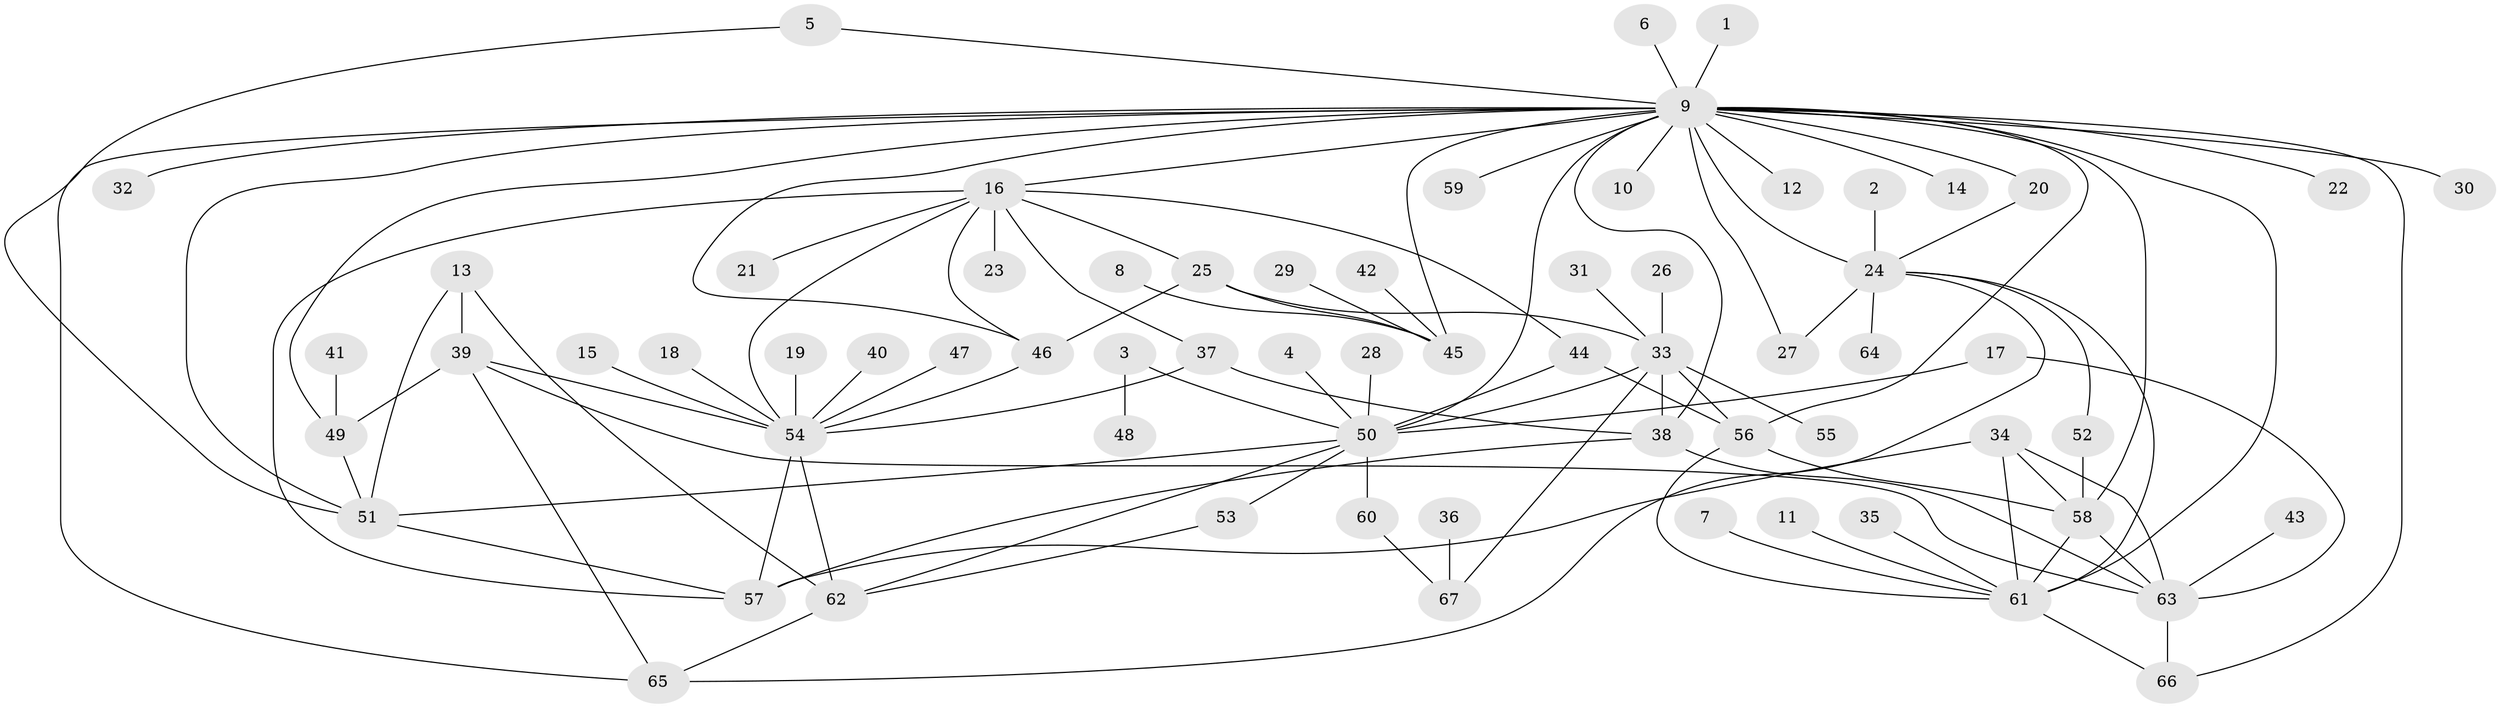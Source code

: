 // original degree distribution, {32: 0.007633587786259542, 7: 0.015267175572519083, 11: 0.015267175572519083, 9: 0.007633587786259542, 13: 0.007633587786259542, 1: 0.48854961832061067, 8: 0.007633587786259542, 2: 0.20610687022900764, 5: 0.06870229007633588, 3: 0.11450381679389313, 4: 0.022900763358778626, 6: 0.030534351145038167, 12: 0.007633587786259542}
// Generated by graph-tools (version 1.1) at 2025/01/03/09/25 03:01:44]
// undirected, 67 vertices, 107 edges
graph export_dot {
graph [start="1"]
  node [color=gray90,style=filled];
  1;
  2;
  3;
  4;
  5;
  6;
  7;
  8;
  9;
  10;
  11;
  12;
  13;
  14;
  15;
  16;
  17;
  18;
  19;
  20;
  21;
  22;
  23;
  24;
  25;
  26;
  27;
  28;
  29;
  30;
  31;
  32;
  33;
  34;
  35;
  36;
  37;
  38;
  39;
  40;
  41;
  42;
  43;
  44;
  45;
  46;
  47;
  48;
  49;
  50;
  51;
  52;
  53;
  54;
  55;
  56;
  57;
  58;
  59;
  60;
  61;
  62;
  63;
  64;
  65;
  66;
  67;
  1 -- 9 [weight=1.0];
  2 -- 24 [weight=1.0];
  3 -- 48 [weight=1.0];
  3 -- 50 [weight=1.0];
  4 -- 50 [weight=1.0];
  5 -- 9 [weight=1.0];
  5 -- 51 [weight=1.0];
  6 -- 9 [weight=1.0];
  7 -- 61 [weight=1.0];
  8 -- 45 [weight=1.0];
  9 -- 10 [weight=1.0];
  9 -- 12 [weight=1.0];
  9 -- 14 [weight=1.0];
  9 -- 16 [weight=1.0];
  9 -- 20 [weight=1.0];
  9 -- 22 [weight=1.0];
  9 -- 24 [weight=2.0];
  9 -- 27 [weight=1.0];
  9 -- 30 [weight=1.0];
  9 -- 32 [weight=1.0];
  9 -- 38 [weight=2.0];
  9 -- 45 [weight=1.0];
  9 -- 46 [weight=1.0];
  9 -- 49 [weight=1.0];
  9 -- 50 [weight=1.0];
  9 -- 51 [weight=1.0];
  9 -- 56 [weight=2.0];
  9 -- 58 [weight=2.0];
  9 -- 59 [weight=1.0];
  9 -- 61 [weight=1.0];
  9 -- 65 [weight=1.0];
  9 -- 66 [weight=1.0];
  11 -- 61 [weight=1.0];
  13 -- 39 [weight=1.0];
  13 -- 51 [weight=1.0];
  13 -- 62 [weight=1.0];
  15 -- 54 [weight=1.0];
  16 -- 21 [weight=1.0];
  16 -- 23 [weight=1.0];
  16 -- 25 [weight=1.0];
  16 -- 37 [weight=1.0];
  16 -- 44 [weight=1.0];
  16 -- 46 [weight=1.0];
  16 -- 54 [weight=1.0];
  16 -- 57 [weight=1.0];
  17 -- 50 [weight=1.0];
  17 -- 63 [weight=1.0];
  18 -- 54 [weight=1.0];
  19 -- 54 [weight=1.0];
  20 -- 24 [weight=1.0];
  24 -- 27 [weight=1.0];
  24 -- 52 [weight=1.0];
  24 -- 61 [weight=1.0];
  24 -- 64 [weight=1.0];
  24 -- 65 [weight=1.0];
  25 -- 33 [weight=1.0];
  25 -- 45 [weight=1.0];
  25 -- 46 [weight=1.0];
  26 -- 33 [weight=1.0];
  28 -- 50 [weight=1.0];
  29 -- 45 [weight=1.0];
  31 -- 33 [weight=1.0];
  33 -- 38 [weight=1.0];
  33 -- 50 [weight=1.0];
  33 -- 55 [weight=1.0];
  33 -- 56 [weight=1.0];
  33 -- 67 [weight=1.0];
  34 -- 57 [weight=1.0];
  34 -- 58 [weight=1.0];
  34 -- 61 [weight=1.0];
  34 -- 63 [weight=1.0];
  35 -- 61 [weight=1.0];
  36 -- 67 [weight=1.0];
  37 -- 38 [weight=1.0];
  37 -- 54 [weight=1.0];
  38 -- 57 [weight=1.0];
  38 -- 63 [weight=1.0];
  39 -- 49 [weight=1.0];
  39 -- 54 [weight=1.0];
  39 -- 63 [weight=1.0];
  39 -- 65 [weight=1.0];
  40 -- 54 [weight=1.0];
  41 -- 49 [weight=1.0];
  42 -- 45 [weight=1.0];
  43 -- 63 [weight=1.0];
  44 -- 50 [weight=1.0];
  44 -- 56 [weight=1.0];
  46 -- 54 [weight=1.0];
  47 -- 54 [weight=1.0];
  49 -- 51 [weight=1.0];
  50 -- 51 [weight=1.0];
  50 -- 53 [weight=1.0];
  50 -- 60 [weight=1.0];
  50 -- 62 [weight=1.0];
  51 -- 57 [weight=1.0];
  52 -- 58 [weight=1.0];
  53 -- 62 [weight=1.0];
  54 -- 57 [weight=1.0];
  54 -- 62 [weight=1.0];
  56 -- 58 [weight=1.0];
  56 -- 61 [weight=1.0];
  58 -- 61 [weight=1.0];
  58 -- 63 [weight=1.0];
  60 -- 67 [weight=1.0];
  61 -- 66 [weight=1.0];
  62 -- 65 [weight=1.0];
  63 -- 66 [weight=1.0];
}
